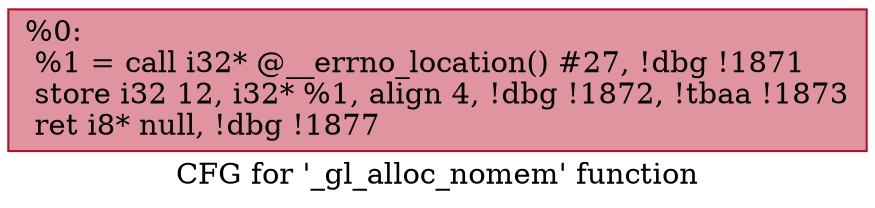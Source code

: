 digraph "CFG for '_gl_alloc_nomem' function" {
	label="CFG for '_gl_alloc_nomem' function";

	Node0x260f870 [shape=record,color="#b70d28ff", style=filled, fillcolor="#b70d2870",label="{%0:\l  %1 = call i32* @__errno_location() #27, !dbg !1871\l  store i32 12, i32* %1, align 4, !dbg !1872, !tbaa !1873\l  ret i8* null, !dbg !1877\l}"];
}
